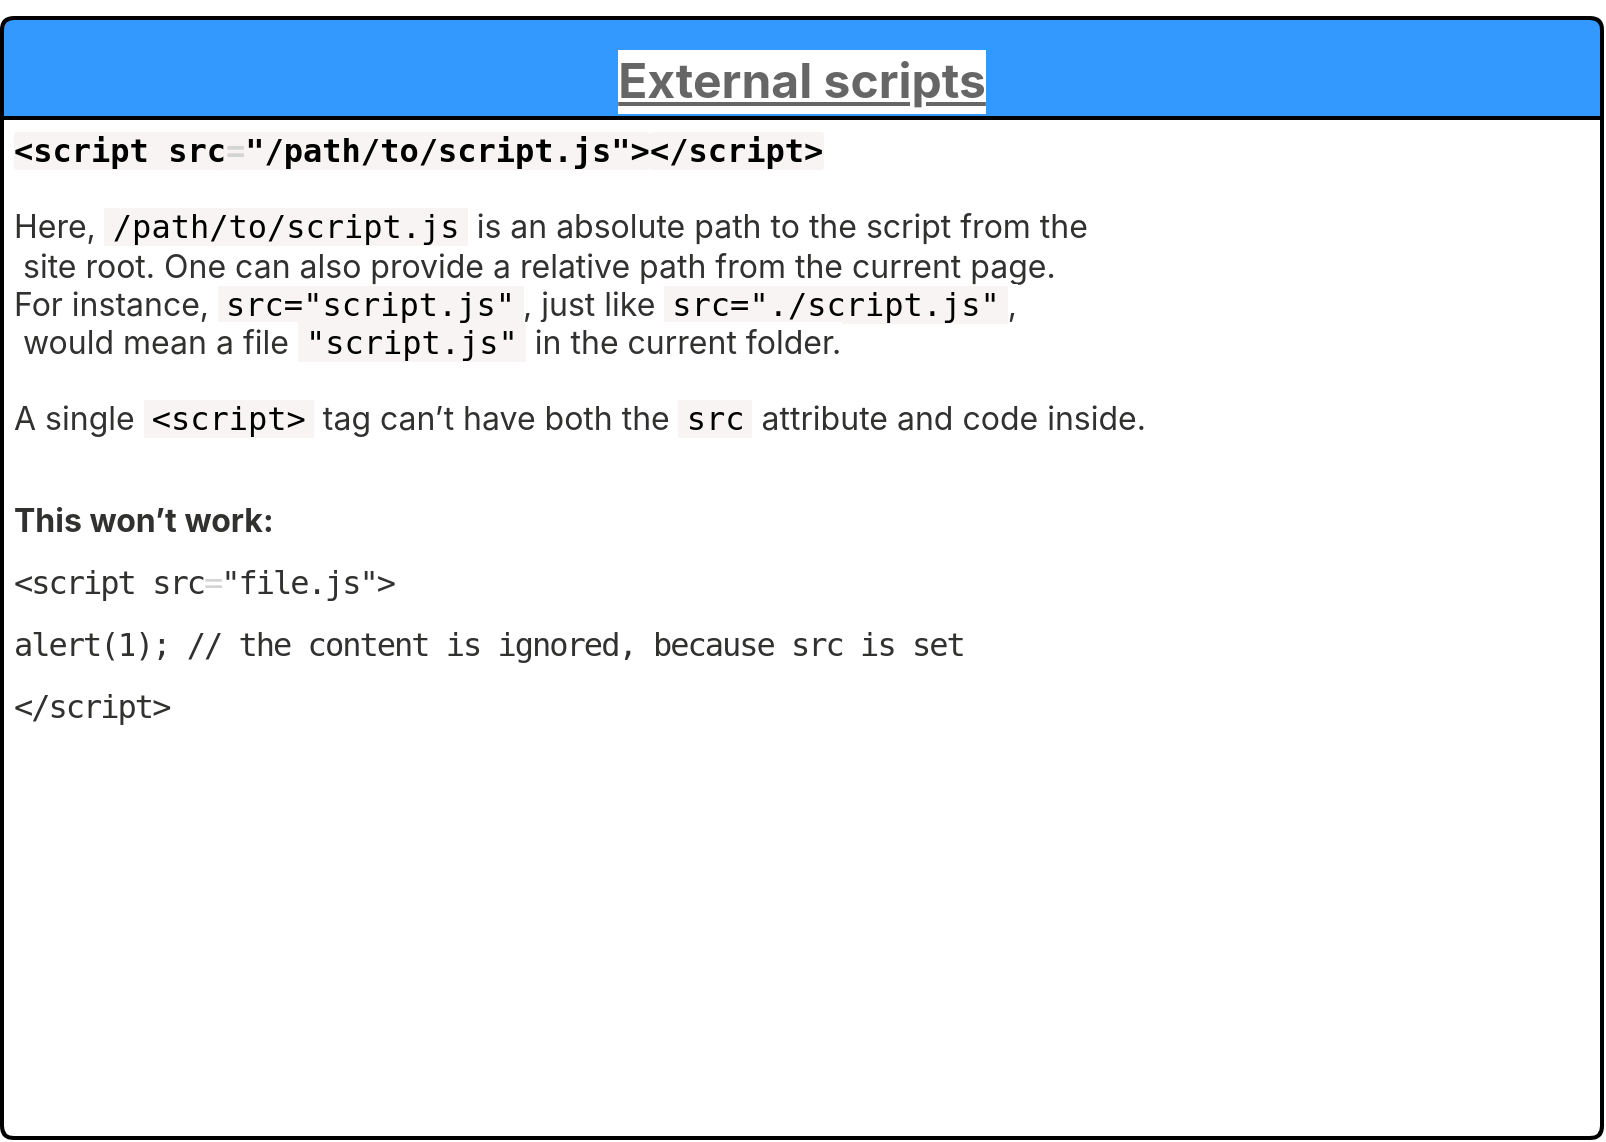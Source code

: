 <mxfile version="24.7.16">
  <diagram name="Page-1" id="s9wrFr4sL66EJGjSYaef">
    <mxGraphModel dx="1434" dy="892" grid="1" gridSize="10" guides="1" tooltips="1" connect="1" arrows="1" fold="1" page="1" pageScale="1" pageWidth="827" pageHeight="1169" math="0" shadow="0">
      <root>
        <mxCell id="0" />
        <mxCell id="1" parent="0" />
        <mxCell id="UZXjeuGDqJ0_YfnLbZaC-9" value="&lt;h2 style=&quot;margin: 24px 0px 12px; padding: 0px; font-size: 24px; line-height: 32px; font-family: BlinkMacSystemFont, -apple-system, &amp;quot;Segoe UI&amp;quot;, Roboto, Helvetica, Arial, sans-serif; position: relative; break-after: avoid; color: rgb(49, 49, 48); text-align: start; background-color: rgb(255, 255, 255);&quot;&gt;&lt;a style=&quot;color: rgb(102, 102, 102); outline: 0px; font: inherit;&quot; href=&quot;https://javascript.info/hello-world#external-scripts&quot; name=&quot;external-scripts&quot; class=&quot;main__anchor&quot;&gt;External scripts&lt;/a&gt;&lt;/h2&gt;" style="swimlane;childLayout=stackLayout;horizontal=1;startSize=50;horizontalStack=0;rounded=1;fontSize=14;fontStyle=0;strokeWidth=2;resizeParent=0;resizeLast=1;shadow=0;dashed=0;align=center;arcSize=4;whiteSpace=wrap;html=1;fillColor=#3399FF;" parent="1" vertex="1">
          <mxGeometry x="160" y="240" width="800" height="560" as="geometry" />
        </mxCell>
        <mxCell id="UZXjeuGDqJ0_YfnLbZaC-10" value="&lt;b&gt;&lt;code style=&quot;font-family: Consolas, &amp;quot;Lucida Console&amp;quot;, Menlo, Monaco, monospace; padding: 0px; background-image: inherit; background-position: inherit; background-size: inherit; background-repeat: inherit; background-attachment: inherit; background-origin: inherit; background-clip: inherit; background-color: rgb(247, 244, 243); border-radius: 2px; color: var(--prismTokenSymbols); font-size: 16px; white-space-collapse: preserve;&quot; class=&quot;token tag&quot;&gt;&lt;code style=&quot;font-family: Consolas, &amp;quot;Lucida Console&amp;quot;, Menlo, Monaco, monospace; padding: 0px; background: inherit; border-radius: 2px; color: var(--prismTokenSymbols);&quot; class=&quot;token tag&quot;&gt;&lt;code style=&quot;font-family: Consolas, &amp;quot;Lucida Console&amp;quot;, Menlo, Monaco, monospace; padding: 0px; background: inherit; border-radius: 2px; color: var(--prismTokenPunctuation);&quot; class=&quot;token punctuation&quot;&gt;&amp;lt;&lt;/code&gt;script&lt;/code&gt; &lt;code style=&quot;font-family: Consolas, &amp;quot;Lucida Console&amp;quot;, Menlo, Monaco, monospace; padding: 0px; background: inherit; border-radius: 2px; color: var(--prismTokenInterpolation);&quot; class=&quot;token attr-name&quot;&gt;src&lt;/code&gt;&lt;code style=&quot;font-family: Consolas, &amp;quot;Lucida Console&amp;quot;, Menlo, Monaco, monospace; padding: 0px; background: inherit; border-radius: 2px; color: var(--prismTokenAttrvalue);&quot; class=&quot;token attr-value&quot;&gt;&lt;code style=&quot;font-family: Consolas, &amp;quot;Lucida Console&amp;quot;, Menlo, Monaco, monospace; padding: 0px; background: inherit; border-radius: 2px; color: rgb(212, 212, 212);&quot; class=&quot;token punctuation attr-equals&quot;&gt;=&lt;/code&gt;&lt;code style=&quot;font-family: Consolas, &amp;quot;Lucida Console&amp;quot;, Menlo, Monaco, monospace; padding: 0px; background: inherit; border-radius: 2px; color: var(--prismTokenAttrvalue);&quot; class=&quot;token punctuation&quot;&gt;&quot;&lt;/code&gt;/path/to/script.js&lt;code style=&quot;font-family: Consolas, &amp;quot;Lucida Console&amp;quot;, Menlo, Monaco, monospace; padding: 0px; background: inherit; border-radius: 2px; color: var(--prismTokenAttrvalue);&quot; class=&quot;token punctuation&quot;&gt;&quot;&lt;/code&gt;&lt;/code&gt;&lt;code style=&quot;font-family: Consolas, &amp;quot;Lucida Console&amp;quot;, Menlo, Monaco, monospace; padding: 0px; background: inherit; border-radius: 2px; color: var(--prismTokenPunctuation);&quot; class=&quot;token punctuation&quot;&gt;&amp;gt;&lt;/code&gt;&lt;/code&gt;&lt;code style=&quot;font-family: Consolas, &amp;quot;Lucida Console&amp;quot;, Menlo, Monaco, monospace; padding: 0px; background-image: inherit; background-position: inherit; background-size: inherit; background-repeat: inherit; background-attachment: inherit; background-origin: inherit; background-clip: inherit; background-color: rgb(247, 244, 243); border-radius: 2px; color: var(--foregroundAlt); font-size: 16px; white-space-collapse: preserve;&quot; class=&quot;token script&quot;&gt;&lt;/code&gt;&lt;code style=&quot;font-family: Consolas, &amp;quot;Lucida Console&amp;quot;, Menlo, Monaco, monospace; padding: 0px; background-image: inherit; background-position: inherit; background-size: inherit; background-repeat: inherit; background-attachment: inherit; background-origin: inherit; background-clip: inherit; background-color: rgb(247, 244, 243); border-radius: 2px; color: var(--prismTokenSymbols); font-size: 16px; white-space-collapse: preserve;&quot; class=&quot;token tag&quot;&gt;&lt;code style=&quot;font-family: Consolas, &amp;quot;Lucida Console&amp;quot;, Menlo, Monaco, monospace; padding: 0px; background: inherit; border-radius: 2px; color: var(--prismTokenSymbols);&quot; class=&quot;token tag&quot;&gt;&lt;code style=&quot;font-family: Consolas, &amp;quot;Lucida Console&amp;quot;, Menlo, Monaco, monospace; padding: 0px; background: inherit; border-radius: 2px; color: var(--prismTokenPunctuation);&quot; class=&quot;token punctuation&quot;&gt;&amp;lt;/&lt;/code&gt;script&lt;/code&gt;&lt;code style=&quot;font-family: Consolas, &amp;quot;Lucida Console&amp;quot;, Menlo, Monaco, monospace; padding: 0px; background: inherit; border-radius: 2px; color: var(--prismTokenPunctuation);&quot; class=&quot;token punctuation&quot;&gt;&amp;gt;&lt;/code&gt;&lt;/code&gt;&lt;/b&gt;&lt;div&gt;&lt;code style=&quot;font-family: Consolas, &amp;quot;Lucida Console&amp;quot;, Menlo, Monaco, monospace; padding: 0px; background-image: inherit; background-position: inherit; background-size: inherit; background-repeat: inherit; background-attachment: inherit; background-origin: inherit; background-clip: inherit; background-color: rgb(247, 244, 243); border-radius: 2px; color: var(--prismTokenSymbols); font-size: 16px; white-space-collapse: preserve;&quot; class=&quot;token tag&quot;&gt;&lt;code style=&quot;font-family: Consolas, &amp;quot;Lucida Console&amp;quot;, Menlo, Monaco, monospace; padding: 0px; background: inherit; border-radius: 2px; color: var(--prismTokenPunctuation);&quot; class=&quot;token punctuation&quot;&gt;&lt;br&gt;&lt;span style=&quot;color: rgb(49, 49, 48); font-family: BlinkMacSystemFont, -apple-system, &amp;quot;Segoe UI&amp;quot;, Roboto, Helvetica, Arial, sans-serif; white-space: normal; background-color: rgb(255, 255, 255);&quot;&gt;Here,&amp;nbsp;&lt;/span&gt;&lt;code style=&quot;font-family: Consolas, &amp;quot;Lucida Console&amp;quot;, Menlo, Monaco, monospace; padding: 2px 4px; background: var(--prismBlockBg); border-radius: 2px; color: var(--foregroundAlt); white-space: normal;&quot;&gt;/path/to/script.js&lt;/code&gt;&lt;span style=&quot;color: rgb(49, 49, 48); font-family: BlinkMacSystemFont, -apple-system, &amp;quot;Segoe UI&amp;quot;, Roboto, Helvetica, Arial, sans-serif; white-space: normal; background-color: rgb(255, 255, 255);&quot;&gt;&amp;nbsp;is an absolute path to the script from the&lt;/span&gt;&lt;/code&gt;&lt;/code&gt;&lt;div&gt;&lt;code style=&quot;font-family: Consolas, &amp;quot;Lucida Console&amp;quot;, Menlo, Monaco, monospace; padding: 0px; background-image: inherit; background-position: inherit; background-size: inherit; background-repeat: inherit; background-attachment: inherit; background-origin: inherit; background-clip: inherit; background-color: rgb(247, 244, 243); border-radius: 2px; color: var(--prismTokenSymbols); font-size: 16px; white-space-collapse: preserve;&quot; class=&quot;token tag&quot;&gt;&lt;code style=&quot;font-family: Consolas, &amp;quot;Lucida Console&amp;quot;, Menlo, Monaco, monospace; padding: 0px; background: inherit; border-radius: 2px; color: var(--prismTokenPunctuation);&quot; class=&quot;token punctuation&quot;&gt;&lt;span style=&quot;color: rgb(49, 49, 48); font-family: BlinkMacSystemFont, -apple-system, &amp;quot;Segoe UI&amp;quot;, Roboto, Helvetica, Arial, sans-serif; white-space: normal; background-color: rgb(255, 255, 255);&quot;&gt;&amp;nbsp;site root. One can also provide a relative path from the current page.&amp;nbsp;&lt;/span&gt;&lt;/code&gt;&lt;/code&gt;&lt;/div&gt;&lt;div&gt;&lt;code style=&quot;font-family: Consolas, &amp;quot;Lucida Console&amp;quot;, Menlo, Monaco, monospace; padding: 0px; background-image: inherit; background-position: inherit; background-size: inherit; background-repeat: inherit; background-attachment: inherit; background-origin: inherit; background-clip: inherit; background-color: rgb(247, 244, 243); border-radius: 2px; color: var(--prismTokenSymbols); font-size: 16px; white-space-collapse: preserve;&quot; class=&quot;token tag&quot;&gt;&lt;code style=&quot;font-family: Consolas, &amp;quot;Lucida Console&amp;quot;, Menlo, Monaco, monospace; padding: 0px; background: inherit; border-radius: 2px; color: var(--prismTokenPunctuation);&quot; class=&quot;token punctuation&quot;&gt;&lt;span style=&quot;color: rgb(49, 49, 48); font-family: BlinkMacSystemFont, -apple-system, &amp;quot;Segoe UI&amp;quot;, Roboto, Helvetica, Arial, sans-serif; white-space: normal; background-color: rgb(255, 255, 255);&quot;&gt;For instance,&amp;nbsp;&lt;/span&gt;&lt;code style=&quot;font-family: Consolas, &amp;quot;Lucida Console&amp;quot;, Menlo, Monaco, monospace; padding: 2px 4px; background: var(--prismBlockBg); border-radius: 2px; color: var(--foregroundAlt); white-space: normal;&quot;&gt;src=&quot;script.js&quot;&lt;/code&gt;&lt;span style=&quot;color: rgb(49, 49, 48); font-family: BlinkMacSystemFont, -apple-system, &amp;quot;Segoe UI&amp;quot;, Roboto, Helvetica, Arial, sans-serif; white-space: normal; background-color: rgb(255, 255, 255);&quot;&gt;, just like&amp;nbsp;&lt;/span&gt;&lt;code style=&quot;font-family: Consolas, &amp;quot;Lucida Console&amp;quot;, Menlo, Monaco, monospace; padding: 2px 4px; background: var(--prismBlockBg); border-radius: 2px; color: var(--foregroundAlt); white-space: normal;&quot;&gt;src=&quot;./script.js&quot;&lt;/code&gt;&lt;span style=&quot;color: rgb(49, 49, 48); font-family: BlinkMacSystemFont, -apple-system, &amp;quot;Segoe UI&amp;quot;, Roboto, Helvetica, Arial, sans-serif; white-space: normal; background-color: rgb(255, 255, 255);&quot;&gt;,&lt;/span&gt;&lt;/code&gt;&lt;/code&gt;&lt;/div&gt;&lt;div&gt;&lt;code style=&quot;font-family: Consolas, &amp;quot;Lucida Console&amp;quot;, Menlo, Monaco, monospace; padding: 0px; background-image: inherit; background-position: inherit; background-size: inherit; background-repeat: inherit; background-attachment: inherit; background-origin: inherit; background-clip: inherit; background-color: rgb(247, 244, 243); border-radius: 2px; color: var(--prismTokenSymbols); font-size: 16px; white-space-collapse: preserve;&quot; class=&quot;token tag&quot;&gt;&lt;code style=&quot;font-family: Consolas, &amp;quot;Lucida Console&amp;quot;, Menlo, Monaco, monospace; padding: 0px; background: inherit; border-radius: 2px; color: var(--prismTokenPunctuation);&quot; class=&quot;token punctuation&quot;&gt;&lt;span style=&quot;color: rgb(49, 49, 48); font-family: BlinkMacSystemFont, -apple-system, &amp;quot;Segoe UI&amp;quot;, Roboto, Helvetica, Arial, sans-serif; white-space: normal; background-color: rgb(255, 255, 255);&quot;&gt;&amp;nbsp;would mean a file&amp;nbsp;&lt;/span&gt;&lt;code style=&quot;font-family: Consolas, &amp;quot;Lucida Console&amp;quot;, Menlo, Monaco, monospace; padding: 2px 4px; background: var(--prismBlockBg); border-radius: 2px; color: var(--foregroundAlt); white-space: normal;&quot;&gt;&quot;script.js&quot;&lt;/code&gt;&lt;span style=&quot;color: rgb(49, 49, 48); font-family: BlinkMacSystemFont, -apple-system, &amp;quot;Segoe UI&amp;quot;, Roboto, Helvetica, Arial, sans-serif; white-space: normal; background-color: rgb(255, 255, 255);&quot;&gt;&amp;nbsp;in the current folder.&lt;/span&gt;&lt;br&gt;&lt;/code&gt;&lt;/code&gt;&lt;/div&gt;&lt;/div&gt;&lt;div&gt;&lt;code style=&quot;font-family: Consolas, &amp;quot;Lucida Console&amp;quot;, Menlo, Monaco, monospace; padding: 0px; background-image: inherit; background-position: inherit; background-size: inherit; background-repeat: inherit; background-attachment: inherit; background-origin: inherit; background-clip: inherit; background-color: rgb(247, 244, 243); border-radius: 2px; color: var(--prismTokenSymbols); font-size: 16px; white-space-collapse: preserve;&quot; class=&quot;token tag&quot;&gt;&lt;code style=&quot;font-family: Consolas, &amp;quot;Lucida Console&amp;quot;, Menlo, Monaco, monospace; padding: 0px; background: inherit; border-radius: 2px; color: var(--prismTokenPunctuation);&quot; class=&quot;token punctuation&quot;&gt;&lt;span style=&quot;color: rgb(49, 49, 48); font-family: BlinkMacSystemFont, -apple-system, &amp;quot;Segoe UI&amp;quot;, Roboto, Helvetica, Arial, sans-serif; white-space: normal; background-color: rgb(255, 255, 255);&quot;&gt;&lt;br&gt;&lt;/span&gt;&lt;/code&gt;&lt;/code&gt;&lt;/div&gt;&lt;div&gt;&lt;code style=&quot;font-family: Consolas, &amp;quot;Lucida Console&amp;quot;, Menlo, Monaco, monospace; padding: 0px; background-image: inherit; background-position: inherit; background-size: inherit; background-repeat: inherit; background-attachment: inherit; background-origin: inherit; background-clip: inherit; background-color: rgb(247, 244, 243); border-radius: 2px; color: var(--prismTokenSymbols); font-size: 16px; white-space-collapse: preserve;&quot; class=&quot;token tag&quot;&gt;&lt;code style=&quot;font-family: Consolas, &amp;quot;Lucida Console&amp;quot;, Menlo, Monaco, monospace; padding: 0px; background: inherit; border-radius: 2px; color: var(--prismTokenPunctuation);&quot; class=&quot;token punctuation&quot;&gt;&lt;span style=&quot;color: rgb(49, 49, 48); font-family: BlinkMacSystemFont, -apple-system, &amp;quot;Segoe UI&amp;quot;, Roboto, Helvetica, Arial, sans-serif; white-space: normal; background-color: rgb(255, 255, 255);&quot;&gt;A single&amp;nbsp;&lt;/span&gt;&lt;code style=&quot;font-family: Consolas, &amp;quot;Lucida Console&amp;quot;, Menlo, Monaco, monospace; padding: 2px 4px; background: var(--prismBlockBg); border-radius: 2px; color: var(--foregroundAlt); white-space: normal;&quot;&gt;&amp;lt;script&amp;gt;&lt;/code&gt;&lt;span style=&quot;color: rgb(49, 49, 48); font-family: BlinkMacSystemFont, -apple-system, &amp;quot;Segoe UI&amp;quot;, Roboto, Helvetica, Arial, sans-serif; white-space: normal; background-color: rgb(255, 255, 255);&quot;&gt;&amp;nbsp;tag can’t have both the&amp;nbsp;&lt;/span&gt;&lt;code style=&quot;font-family: Consolas, &amp;quot;Lucida Console&amp;quot;, Menlo, Monaco, monospace; padding: 2px 4px; background: var(--prismBlockBg); border-radius: 2px; color: var(--foregroundAlt); white-space: normal;&quot;&gt;src&lt;/code&gt;&lt;span style=&quot;color: rgb(49, 49, 48); font-family: BlinkMacSystemFont, -apple-system, &amp;quot;Segoe UI&amp;quot;, Roboto, Helvetica, Arial, sans-serif; white-space: normal; background-color: rgb(255, 255, 255);&quot;&gt;&amp;nbsp;attribute and code inside.&lt;/span&gt;&lt;span style=&quot;color: rgb(49, 49, 48); font-family: BlinkMacSystemFont, -apple-system, &amp;quot;Segoe UI&amp;quot;, Roboto, Helvetica, Arial, sans-serif; white-space: normal; background-color: rgb(255, 255, 255);&quot;&gt;&lt;br&gt;&lt;/span&gt;&lt;/code&gt;&lt;/code&gt;&lt;/div&gt;&lt;div&gt;&lt;code style=&quot;font-family: Consolas, &amp;quot;Lucida Console&amp;quot;, Menlo, Monaco, monospace; padding: 0px; background-image: inherit; background-position: inherit; background-size: inherit; background-repeat: inherit; background-attachment: inherit; background-origin: inherit; background-clip: inherit; background-color: rgb(247, 244, 243); border-radius: 2px; color: var(--prismTokenSymbols); font-size: 16px; white-space-collapse: preserve;&quot; class=&quot;token tag&quot;&gt;&lt;code style=&quot;font-family: Consolas, &amp;quot;Lucida Console&amp;quot;, Menlo, Monaco, monospace; padding: 0px; background: inherit; border-radius: 2px; color: var(--prismTokenPunctuation);&quot; class=&quot;token punctuation&quot;&gt;&lt;p style=&quot;margin: 0px 0px 12px; padding: 0px; color: rgb(49, 49, 48); font-family: BlinkMacSystemFont, -apple-system, &amp;quot;Segoe UI&amp;quot;, Roboto, Helvetica, Arial, sans-serif; white-space: normal; background-color: rgb(255, 255, 255);&quot;&gt;&lt;br&gt;&lt;/p&gt;&lt;p style=&quot;margin: 0px 0px 12px; padding: 0px; color: rgb(49, 49, 48); font-family: BlinkMacSystemFont, -apple-system, &amp;quot;Segoe UI&amp;quot;, Roboto, Helvetica, Arial, sans-serif; white-space: normal; background-color: rgb(255, 255, 255);&quot;&gt;&lt;b&gt;This won’t work:&lt;/b&gt;&lt;/p&gt;&lt;p style=&quot;margin: 0px 0px 12px; padding: 0px; color: rgb(49, 49, 48); font-family: BlinkMacSystemFont, -apple-system, &amp;quot;Segoe UI&amp;quot;, Roboto, Helvetica, Arial, sans-serif; white-space: normal; background-color: rgb(255, 255, 255);&quot;&gt;&lt;code style=&quot;background: inherit; color: var(--prismTokenSymbols); letter-spacing: -1px; word-spacing: normal; font-family: Consolas, &amp;quot;Lucida Console&amp;quot;, Menlo, Monaco, monospace; padding: 0px; border-radius: 2px;&quot; class=&quot;token tag&quot;&gt;&lt;code style=&quot;font-family: Consolas, &amp;quot;Lucida Console&amp;quot;, Menlo, Monaco, monospace; padding: 0px; background: inherit; border-radius: 2px; color: var(--prismTokenPunctuation);&quot; class=&quot;token punctuation&quot;&gt;&amp;lt;&lt;/code&gt;script&lt;/code&gt;&lt;span style=&quot;background-color: inherit; color: var(--prismTokenSymbols); letter-spacing: -1px; font-family: Consolas, &amp;quot;Lucida Console&amp;quot;, Menlo, Monaco, monospace; word-spacing: normal;&quot;&gt; &lt;/span&gt;&lt;code style=&quot;background: inherit; color: var(--prismTokenInterpolation); letter-spacing: -1px; word-spacing: normal; font-family: Consolas, &amp;quot;Lucida Console&amp;quot;, Menlo, Monaco, monospace; padding: 0px; border-radius: 2px;&quot; class=&quot;token attr-name&quot;&gt;&lt;span style=&quot;border: 1px solid var(--borderPrismLineHighlight); display: inline-block; pointer-events: none; line-height: inherit; background: var(--backgroundPrismLineHighlight) !important;&quot; class=&quot;inline-highlight&quot;&gt;src&lt;/span&gt;&lt;/code&gt;&lt;code style=&quot;background: inherit; color: var(--prismTokenAttrvalue); letter-spacing: -1px; word-spacing: normal; font-family: Consolas, &amp;quot;Lucida Console&amp;quot;, Menlo, Monaco, monospace; padding: 0px; border-radius: 2px;&quot; class=&quot;token attr-value&quot;&gt;&lt;code style=&quot;font-family: Consolas, &amp;quot;Lucida Console&amp;quot;, Menlo, Monaco, monospace; padding: 0px; background: inherit; border-radius: 2px; color: rgb(212, 212, 212);&quot; class=&quot;token punctuation attr-equals&quot;&gt;=&lt;/code&gt;&lt;code style=&quot;font-family: Consolas, &amp;quot;Lucida Console&amp;quot;, Menlo, Monaco, monospace; padding: 0px; background: inherit; border-radius: 2px; color: var(--prismTokenAttrvalue);&quot; class=&quot;token punctuation&quot;&gt;&quot;&lt;/code&gt;file.js&lt;code style=&quot;font-family: Consolas, &amp;quot;Lucida Console&amp;quot;, Menlo, Monaco, monospace; padding: 0px; background: inherit; border-radius: 2px; color: var(--prismTokenAttrvalue);&quot; class=&quot;token punctuation&quot;&gt;&quot;&lt;/code&gt;&lt;/code&gt;&lt;code style=&quot;background: inherit; color: var(--prismTokenPunctuation); letter-spacing: -1px; word-spacing: normal; font-family: Consolas, &amp;quot;Lucida Console&amp;quot;, Menlo, Monaco, monospace; padding: 0px; border-radius: 2px;&quot; class=&quot;token punctuation&quot;&gt;&amp;gt;&lt;/code&gt;&lt;/p&gt;&lt;p style=&quot;margin: 0px 0px 12px; padding: 0px; color: rgb(49, 49, 48); font-family: BlinkMacSystemFont, -apple-system, &amp;quot;Segoe UI&amp;quot;, Roboto, Helvetica, Arial, sans-serif; white-space: normal; background-color: rgb(255, 255, 255);&quot;&gt;&lt;code style=&quot;background: inherit; letter-spacing: -1px; word-spacing: normal; color: var(--prismTokenFunctionAndClassname); font-family: Consolas, &amp;quot;Lucida Console&amp;quot;, Menlo, Monaco, monospace; padding: 0px; border-radius: 2px;&quot; class=&quot;token function&quot;&gt;alert&lt;/code&gt;&lt;code style=&quot;background: inherit; letter-spacing: -1px; word-spacing: normal; color: var(--prismTokenPunctuation); font-family: Consolas, &amp;quot;Lucida Console&amp;quot;, Menlo, Monaco, monospace; padding: 0px; border-radius: 2px;&quot; class=&quot;token punctuation&quot;&gt;(&lt;/code&gt;&lt;code style=&quot;background: inherit; letter-spacing: -1px; word-spacing: normal; color: var(--prismTokenSymbols); font-family: Consolas, &amp;quot;Lucida Console&amp;quot;, Menlo, Monaco, monospace; padding: 0px; border-radius: 2px;&quot; class=&quot;token number&quot;&gt;1&lt;/code&gt;&lt;code style=&quot;background: inherit; letter-spacing: -1px; word-spacing: normal; color: var(--prismTokenPunctuation); font-family: Consolas, &amp;quot;Lucida Console&amp;quot;, Menlo, Monaco, monospace; padding: 0px; border-radius: 2px;&quot; class=&quot;token punctuation&quot;&gt;)&lt;/code&gt;&lt;code style=&quot;background: inherit; letter-spacing: -1px; word-spacing: normal; color: var(--prismTokenPunctuation); font-family: Consolas, &amp;quot;Lucida Console&amp;quot;, Menlo, Monaco, monospace; padding: 0px; border-radius: 2px;&quot; class=&quot;token punctuation&quot;&gt;;&lt;/code&gt;&lt;span style=&quot;background-color: inherit; letter-spacing: -1px; font-family: Consolas, &amp;quot;Lucida Console&amp;quot;, Menlo, Monaco, monospace; word-spacing: normal; color: var(--prismColor);&quot;&gt; &lt;/span&gt;&lt;code style=&quot;background: inherit; letter-spacing: -1px; word-spacing: normal; color: var(--prismTokenComment); font-family: Consolas, &amp;quot;Lucida Console&amp;quot;, Menlo, Monaco, monospace; padding: 0px; border-radius: 2px;&quot; class=&quot;token comment&quot;&gt;// the content is ignored, because src is set&lt;/code&gt;&lt;/p&gt;&lt;p style=&quot;margin: 0px 0px 12px; padding: 0px; color: rgb(49, 49, 48); font-family: BlinkMacSystemFont, -apple-system, &amp;quot;Segoe UI&amp;quot;, Roboto, Helvetica, Arial, sans-serif; white-space: normal; background-color: rgb(255, 255, 255);&quot;&gt;&lt;code style=&quot;background: inherit; letter-spacing: -1px; word-spacing: normal; color: var(--prismTokenSymbols); font-family: Consolas, &amp;quot;Lucida Console&amp;quot;, Menlo, Monaco, monospace; padding: 0px; border-radius: 2px;&quot; class=&quot;token tag&quot;&gt;&lt;code style=&quot;font-family: Consolas, &amp;quot;Lucida Console&amp;quot;, Menlo, Monaco, monospace; padding: 0px; background: inherit; border-radius: 2px; color: var(--prismTokenPunctuation);&quot; class=&quot;token punctuation&quot;&gt;&amp;lt;/&lt;/code&gt;script&lt;/code&gt;&lt;code style=&quot;background: inherit; letter-spacing: -1px; word-spacing: normal; color: var(--prismTokenPunctuation); font-family: Consolas, &amp;quot;Lucida Console&amp;quot;, Menlo, Monaco, monospace; padding: 0px; border-radius: 2px;&quot; class=&quot;token punctuation&quot;&gt;&amp;gt;&lt;/code&gt;&lt;/p&gt;&lt;div style=&quot;margin: 22px 0px; color: rgb(49, 49, 48); font-family: BlinkMacSystemFont, -apple-system, &amp;quot;Segoe UI&amp;quot;, Roboto, Helvetica, Arial, sans-serif; white-space: normal; background-color: rgb(255, 255, 255);&quot; data-prism-highlighted=&quot;1&quot; data-highlight=&quot;[{&amp;quot;start&amp;quot;:0,&amp;quot;cols&amp;quot;:[{&amp;quot;start&amp;quot;:8,&amp;quot;end&amp;quot;:11}]}]&quot; class=&quot;code-example&quot; data-trusted=&quot;1&quot; id=&quot;wdaxo7xw9t&quot;&gt;&lt;div style=&quot;width: 746px; height: 100px; position: relative; margin: 1.5em 0px 0px; overflow: auto;&quot; class=&quot;codebox code-example__codebox&quot;&gt;&lt;div style=&quot;width: 746px; height: 100px;&quot; data-code=&quot;1&quot; class=&quot;codebox__code&quot;&gt;&lt;pre style=&quot;margin-top: 0px; margin-bottom: 0px; padding: 0px; box-sizing: border-box; width: 746px; height: 100px; font-variant-numeric: normal; font-variant-east-asian: normal; font-variant-alternates: normal; font-size-adjust: none; font-kerning: auto; font-optical-sizing: auto; font-feature-settings: normal; font-variation-settings: normal; font-variant-position: normal; font-stretch: normal; line-height: 22px; font-family: Consolas, &amp;quot;Lucida Console&amp;quot;, Menlo, Monaco, monospace; direction: ltr; word-spacing: normal; tab-size: 4; hyphens: none; overflow: auto; background: var(--prismBlockBg); counter-reset: e 0; display: flex; flex-direction: row; z-index: 0; text-shadow: none;&quot; tabindex=&quot;0&quot; class=&quot;line-numbers language-markup&quot;&gt;&lt;span style=&quot;pointer-events: none; width: auto; letter-spacing: -1px; border: 0px; user-select: none; padding: 1em 0px 0.8em; background: var(--prismLineNumbersBg);&quot; class=&quot;line-numbers-rows&quot;&gt;&lt;span style=&quot;pointer-events: none; display: block; counter-increment: e 1;&quot;&gt;&lt;/span&gt;&lt;/span&gt;&lt;/pre&gt;&lt;/div&gt;&lt;/div&gt;&lt;/div&gt;&lt;/code&gt;&lt;/code&gt;&lt;/div&gt;" style="align=left;strokeColor=none;fillColor=none;spacingLeft=4;fontSize=12;verticalAlign=top;resizable=0;rotatable=0;part=1;html=1;" parent="UZXjeuGDqJ0_YfnLbZaC-9" vertex="1">
          <mxGeometry y="50" width="800" height="510" as="geometry" />
        </mxCell>
      </root>
    </mxGraphModel>
  </diagram>
</mxfile>
